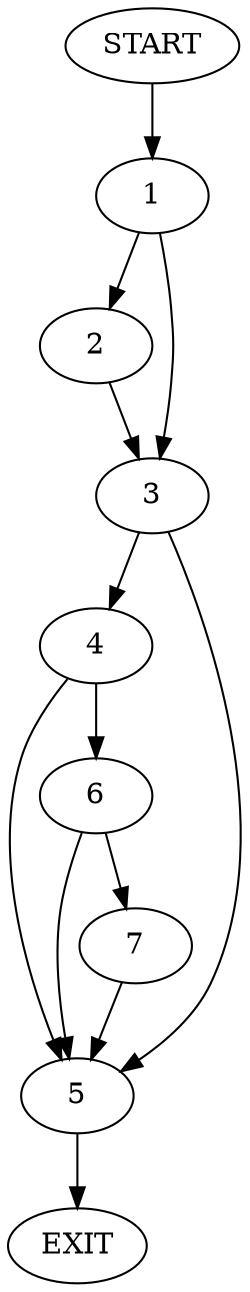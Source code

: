 digraph {
0 [label="START"]
8 [label="EXIT"]
0 -> 1
1 -> 2
1 -> 3
3 -> 4
3 -> 5
2 -> 3
4 -> 5
4 -> 6
5 -> 8
6 -> 5
6 -> 7
7 -> 5
}
